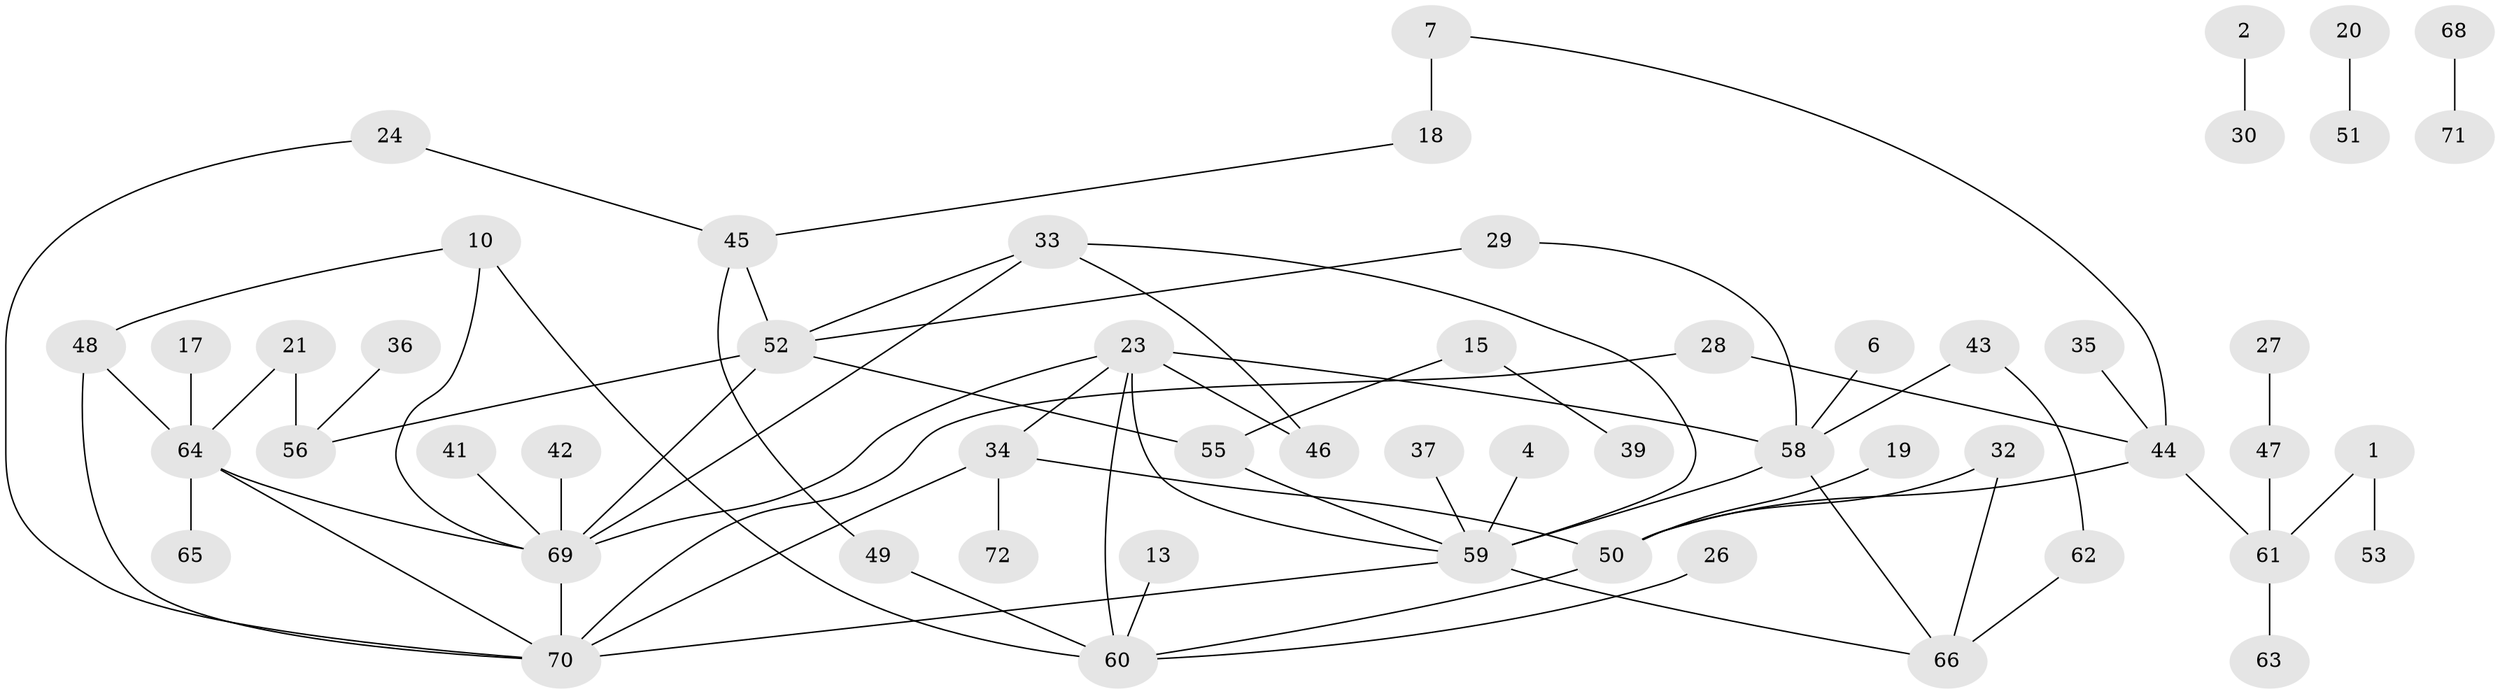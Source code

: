 // original degree distribution, {2: 0.25874125874125875, 5: 0.06293706293706294, 1: 0.3006993006993007, 0: 0.1048951048951049, 3: 0.18181818181818182, 4: 0.06993006993006994, 6: 0.02097902097902098}
// Generated by graph-tools (version 1.1) at 2025/49/03/09/25 03:49:09]
// undirected, 56 vertices, 73 edges
graph export_dot {
graph [start="1"]
  node [color=gray90,style=filled];
  1;
  2;
  4;
  6;
  7;
  10;
  13;
  15;
  17;
  18;
  19;
  20;
  21;
  23;
  24;
  26;
  27;
  28;
  29;
  30;
  32;
  33;
  34;
  35;
  36;
  37;
  39;
  41;
  42;
  43;
  44;
  45;
  46;
  47;
  48;
  49;
  50;
  51;
  52;
  53;
  55;
  56;
  58;
  59;
  60;
  61;
  62;
  63;
  64;
  65;
  66;
  68;
  69;
  70;
  71;
  72;
  1 -- 53 [weight=1.0];
  1 -- 61 [weight=1.0];
  2 -- 30 [weight=1.0];
  4 -- 59 [weight=1.0];
  6 -- 58 [weight=1.0];
  7 -- 18 [weight=2.0];
  7 -- 44 [weight=1.0];
  10 -- 48 [weight=1.0];
  10 -- 60 [weight=1.0];
  10 -- 69 [weight=1.0];
  13 -- 60 [weight=1.0];
  15 -- 39 [weight=1.0];
  15 -- 55 [weight=1.0];
  17 -- 64 [weight=1.0];
  18 -- 45 [weight=1.0];
  19 -- 50 [weight=1.0];
  20 -- 51 [weight=1.0];
  21 -- 56 [weight=1.0];
  21 -- 64 [weight=1.0];
  23 -- 34 [weight=1.0];
  23 -- 46 [weight=1.0];
  23 -- 58 [weight=2.0];
  23 -- 59 [weight=1.0];
  23 -- 60 [weight=1.0];
  23 -- 69 [weight=1.0];
  24 -- 45 [weight=1.0];
  24 -- 70 [weight=1.0];
  26 -- 60 [weight=1.0];
  27 -- 47 [weight=1.0];
  28 -- 44 [weight=1.0];
  28 -- 70 [weight=1.0];
  29 -- 52 [weight=1.0];
  29 -- 58 [weight=1.0];
  32 -- 50 [weight=1.0];
  32 -- 66 [weight=1.0];
  33 -- 46 [weight=1.0];
  33 -- 52 [weight=1.0];
  33 -- 59 [weight=1.0];
  33 -- 69 [weight=1.0];
  34 -- 50 [weight=1.0];
  34 -- 70 [weight=1.0];
  34 -- 72 [weight=1.0];
  35 -- 44 [weight=1.0];
  36 -- 56 [weight=1.0];
  37 -- 59 [weight=1.0];
  41 -- 69 [weight=1.0];
  42 -- 69 [weight=1.0];
  43 -- 58 [weight=1.0];
  43 -- 62 [weight=1.0];
  44 -- 50 [weight=1.0];
  44 -- 61 [weight=1.0];
  45 -- 49 [weight=1.0];
  45 -- 52 [weight=1.0];
  47 -- 61 [weight=1.0];
  48 -- 64 [weight=1.0];
  48 -- 70 [weight=1.0];
  49 -- 60 [weight=1.0];
  50 -- 60 [weight=1.0];
  52 -- 55 [weight=1.0];
  52 -- 56 [weight=1.0];
  52 -- 69 [weight=1.0];
  55 -- 59 [weight=1.0];
  58 -- 59 [weight=1.0];
  58 -- 66 [weight=1.0];
  59 -- 66 [weight=1.0];
  59 -- 70 [weight=1.0];
  61 -- 63 [weight=2.0];
  62 -- 66 [weight=1.0];
  64 -- 65 [weight=1.0];
  64 -- 69 [weight=1.0];
  64 -- 70 [weight=1.0];
  68 -- 71 [weight=1.0];
  69 -- 70 [weight=1.0];
}
